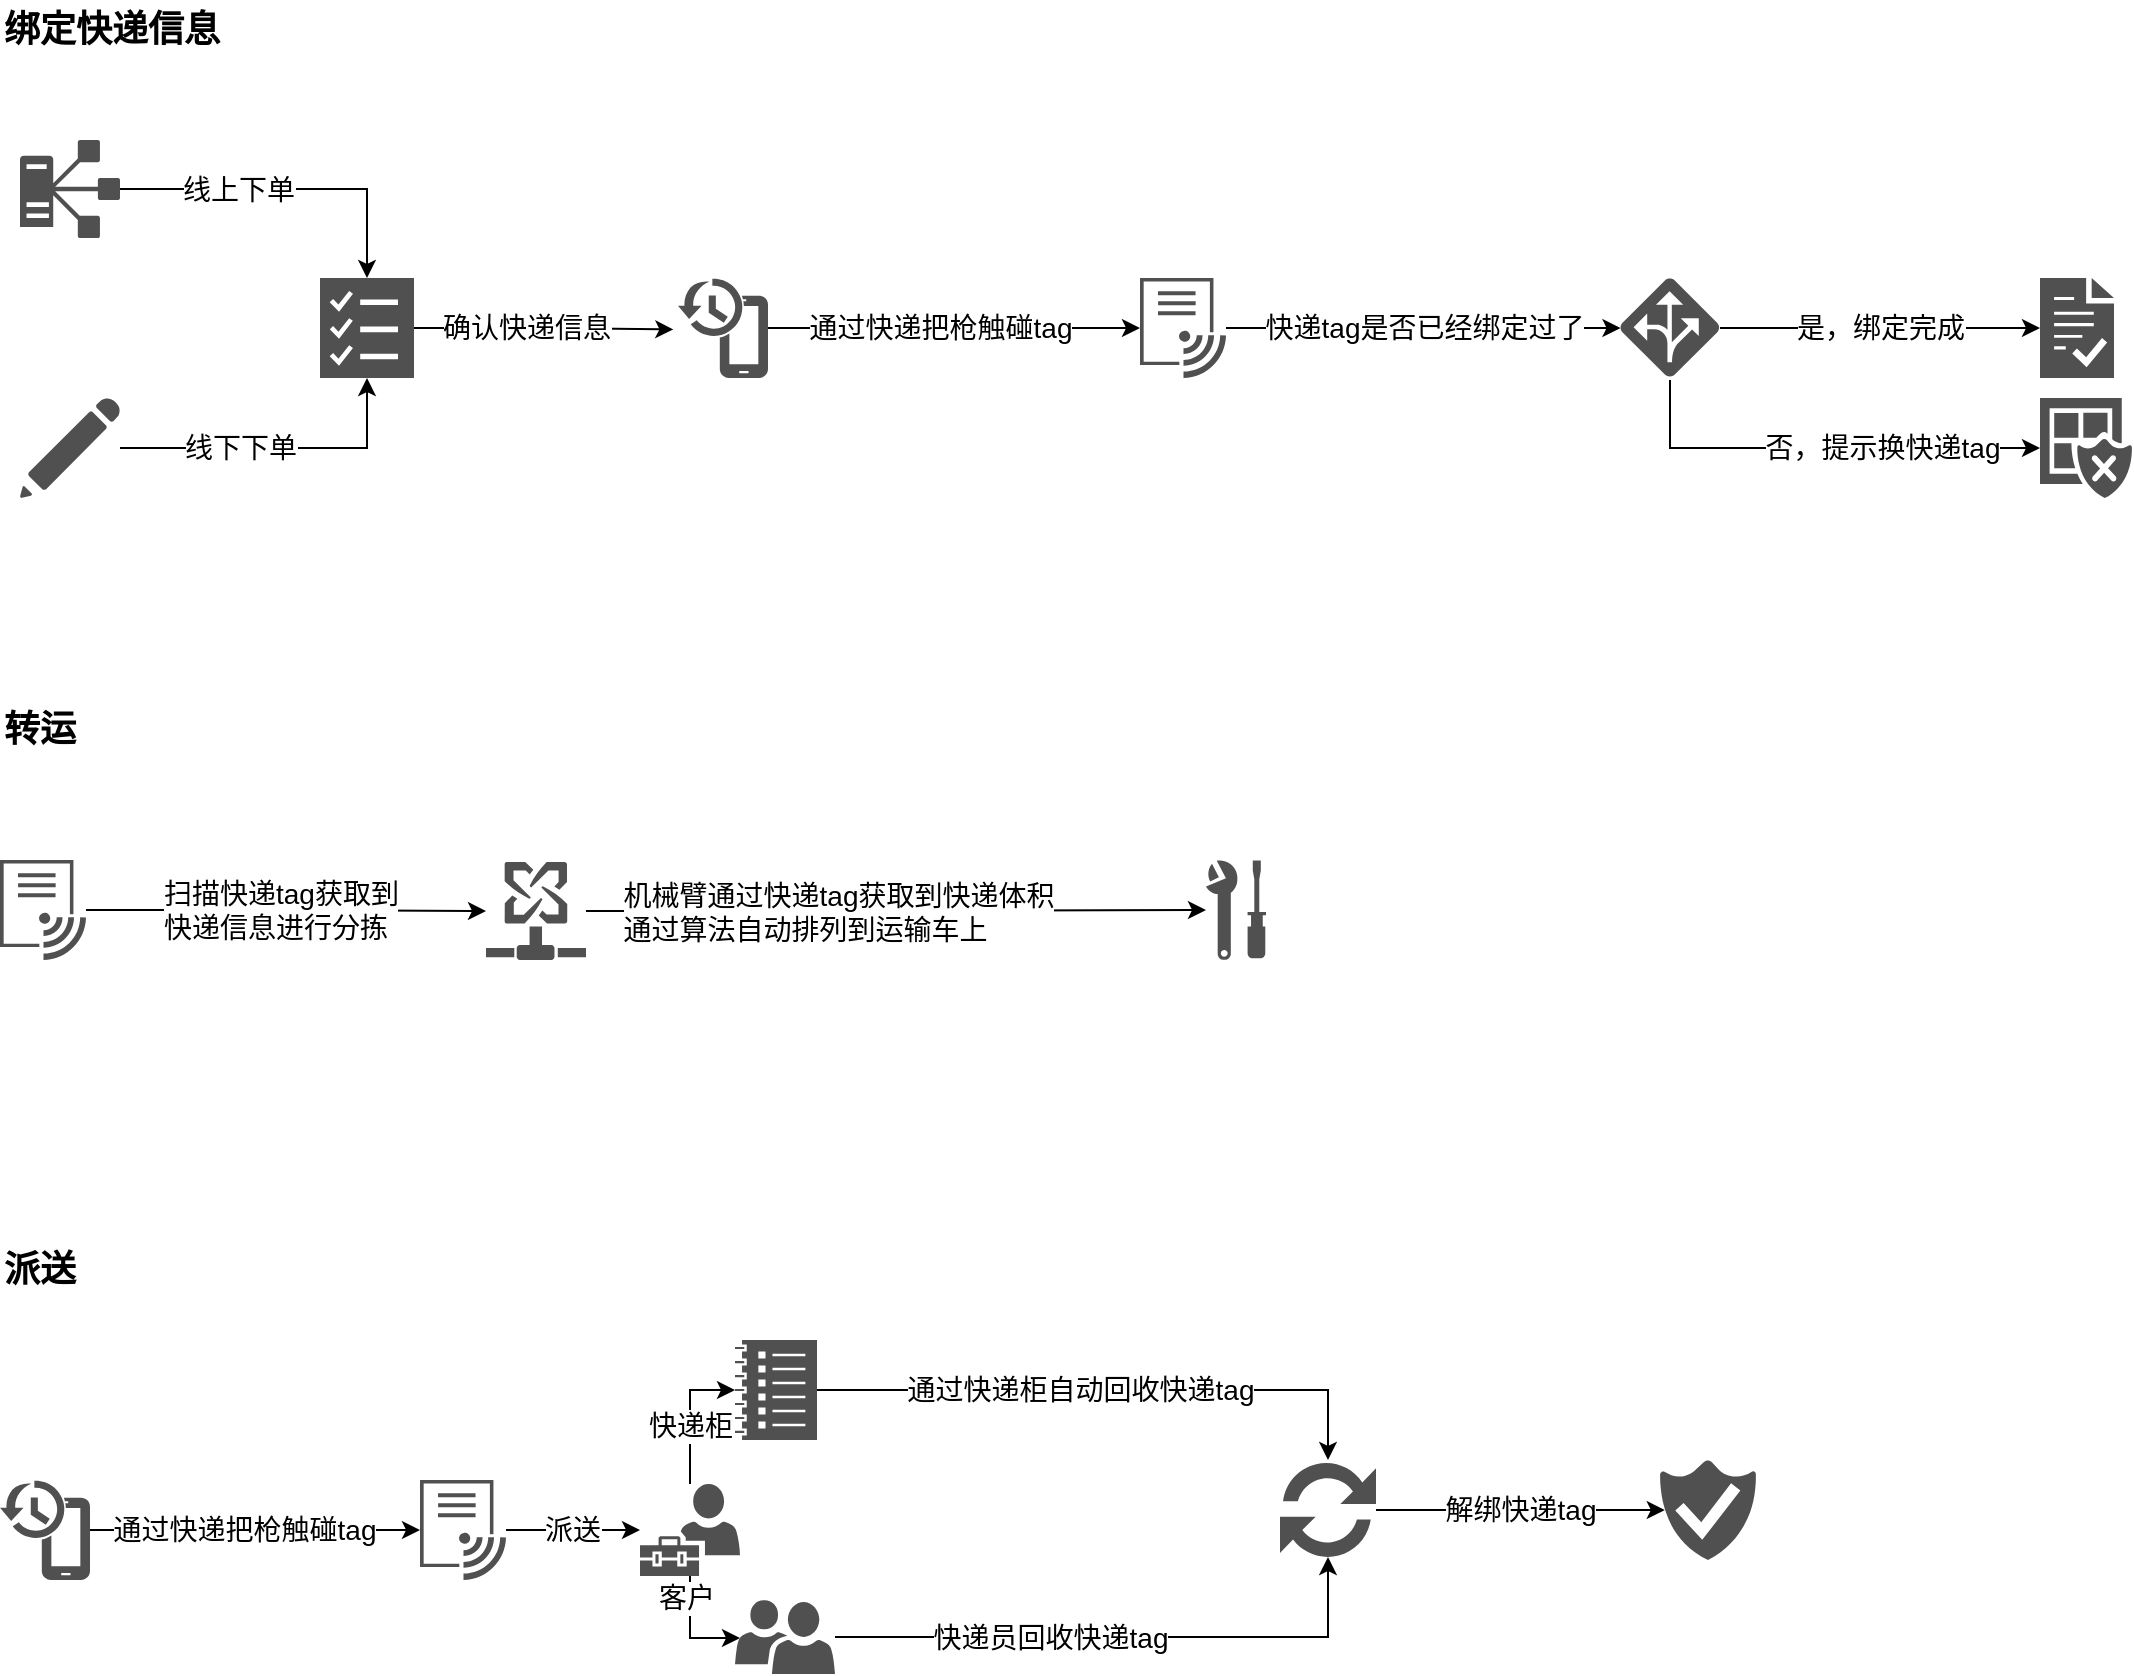 <mxfile version="20.6.2" type="github">
  <diagram id="Fca3ywSuGQ5VJgDzfbR-" name="第 1 页">
    <mxGraphModel dx="1581" dy="681" grid="1" gridSize="10" guides="1" tooltips="1" connect="1" arrows="1" fold="1" page="1" pageScale="1" pageWidth="827" pageHeight="1169" math="0" shadow="0">
      <root>
        <mxCell id="0" />
        <mxCell id="1" parent="0" />
        <mxCell id="42eqheZmhGi0w7P0Det9-1" value="&lt;b&gt;&lt;font style=&quot;font-size: 18px;&quot;&gt;绑定快递信息&lt;/font&gt;&lt;/b&gt;" style="text;html=1;strokeColor=none;fillColor=none;align=left;verticalAlign=middle;whiteSpace=wrap;rounded=0;" vertex="1" parent="1">
          <mxGeometry x="30" y="40" width="110" height="30" as="geometry" />
        </mxCell>
        <mxCell id="42eqheZmhGi0w7P0Det9-16" value="" style="sketch=0;pointerEvents=1;shadow=0;dashed=0;html=1;strokeColor=none;labelPosition=center;verticalLabelPosition=bottom;verticalAlign=top;align=center;fillColor=#505050;shape=mxgraph.mscae.intune.terms_and_conditions;fontSize=14;" vertex="1" parent="1">
          <mxGeometry x="1050" y="179" width="37" height="50" as="geometry" />
        </mxCell>
        <mxCell id="42eqheZmhGi0w7P0Det9-40" style="edgeStyle=orthogonalEdgeStyle;rounded=0;orthogonalLoop=1;jettySize=auto;html=1;entryX=-0.052;entryY=0.515;entryDx=0;entryDy=0;entryPerimeter=0;fontSize=14;" edge="1" parent="1" source="42eqheZmhGi0w7P0Det9-17" target="42eqheZmhGi0w7P0Det9-20">
          <mxGeometry relative="1" as="geometry" />
        </mxCell>
        <mxCell id="42eqheZmhGi0w7P0Det9-41" value="确认快递信息" style="edgeLabel;html=1;align=center;verticalAlign=middle;resizable=0;points=[];fontSize=14;" vertex="1" connectable="0" parent="42eqheZmhGi0w7P0Det9-40">
          <mxGeometry x="-0.139" y="2" relative="1" as="geometry">
            <mxPoint y="2" as="offset" />
          </mxGeometry>
        </mxCell>
        <mxCell id="42eqheZmhGi0w7P0Det9-17" value="" style="sketch=0;pointerEvents=1;shadow=0;dashed=0;html=1;strokeColor=none;labelPosition=center;verticalLabelPosition=bottom;verticalAlign=top;align=center;fillColor=#505050;shape=mxgraph.mscae.oms.assessments;fontSize=14;" vertex="1" parent="1">
          <mxGeometry x="190" y="179" width="47" height="50" as="geometry" />
        </mxCell>
        <mxCell id="42eqheZmhGi0w7P0Det9-35" style="edgeStyle=orthogonalEdgeStyle;rounded=0;orthogonalLoop=1;jettySize=auto;html=1;entryX=0.5;entryY=0;entryDx=0;entryDy=0;entryPerimeter=0;fontSize=14;" edge="1" parent="1" source="42eqheZmhGi0w7P0Det9-18" target="42eqheZmhGi0w7P0Det9-17">
          <mxGeometry relative="1" as="geometry" />
        </mxCell>
        <mxCell id="42eqheZmhGi0w7P0Det9-36" value="线上下单" style="edgeLabel;html=1;align=center;verticalAlign=middle;resizable=0;points=[];fontSize=14;" vertex="1" connectable="0" parent="42eqheZmhGi0w7P0Det9-35">
          <mxGeometry x="-0.297" y="-1" relative="1" as="geometry">
            <mxPoint y="-1" as="offset" />
          </mxGeometry>
        </mxCell>
        <mxCell id="42eqheZmhGi0w7P0Det9-18" value="" style="sketch=0;pointerEvents=1;shadow=0;dashed=0;html=1;strokeColor=none;labelPosition=center;verticalLabelPosition=bottom;verticalAlign=top;align=center;fillColor=#505050;shape=mxgraph.mscae.oms.dependency_monitor;fontSize=14;" vertex="1" parent="1">
          <mxGeometry x="40" y="110" width="50" height="49" as="geometry" />
        </mxCell>
        <mxCell id="42eqheZmhGi0w7P0Det9-42" style="edgeStyle=orthogonalEdgeStyle;rounded=0;orthogonalLoop=1;jettySize=auto;html=1;entryX=0;entryY=0.5;entryDx=0;entryDy=0;entryPerimeter=0;fontSize=14;" edge="1" parent="1" source="42eqheZmhGi0w7P0Det9-20" target="42eqheZmhGi0w7P0Det9-21">
          <mxGeometry relative="1" as="geometry" />
        </mxCell>
        <mxCell id="42eqheZmhGi0w7P0Det9-43" value="通过快递把枪触碰tag" style="edgeLabel;html=1;align=center;verticalAlign=middle;resizable=0;points=[];fontSize=14;" vertex="1" connectable="0" parent="42eqheZmhGi0w7P0Det9-42">
          <mxGeometry x="-0.162" y="-1" relative="1" as="geometry">
            <mxPoint x="8" y="-1" as="offset" />
          </mxGeometry>
        </mxCell>
        <mxCell id="42eqheZmhGi0w7P0Det9-20" value="" style="sketch=0;pointerEvents=1;shadow=0;dashed=0;html=1;strokeColor=none;labelPosition=center;verticalLabelPosition=bottom;verticalAlign=top;align=center;fillColor=#505050;shape=mxgraph.mscae.intune.device_history;fontSize=14;" vertex="1" parent="1">
          <mxGeometry x="369" y="179" width="45" height="50" as="geometry" />
        </mxCell>
        <mxCell id="42eqheZmhGi0w7P0Det9-158" value="快递tag是否已经绑定过了" style="edgeStyle=orthogonalEdgeStyle;rounded=0;orthogonalLoop=1;jettySize=auto;html=1;entryX=0.005;entryY=0.5;entryDx=0;entryDy=0;entryPerimeter=0;fontSize=14;" edge="1" parent="1" source="42eqheZmhGi0w7P0Det9-21" target="42eqheZmhGi0w7P0Det9-157">
          <mxGeometry relative="1" as="geometry" />
        </mxCell>
        <mxCell id="42eqheZmhGi0w7P0Det9-21" value="" style="sketch=0;pointerEvents=1;shadow=0;dashed=0;html=1;strokeColor=none;labelPosition=center;verticalLabelPosition=bottom;verticalAlign=top;align=center;fillColor=#505050;shape=mxgraph.mscae.intune.intune_wifi_profiles;fontSize=14;" vertex="1" parent="1">
          <mxGeometry x="600" y="179" width="43" height="50" as="geometry" />
        </mxCell>
        <mxCell id="42eqheZmhGi0w7P0Det9-33" style="edgeStyle=orthogonalEdgeStyle;rounded=0;orthogonalLoop=1;jettySize=auto;html=1;entryX=0.5;entryY=1;entryDx=0;entryDy=0;entryPerimeter=0;fontSize=14;" edge="1" parent="1" source="42eqheZmhGi0w7P0Det9-31" target="42eqheZmhGi0w7P0Det9-17">
          <mxGeometry relative="1" as="geometry" />
        </mxCell>
        <mxCell id="42eqheZmhGi0w7P0Det9-37" value="线下下单" style="edgeLabel;html=1;align=center;verticalAlign=middle;resizable=0;points=[];fontSize=14;" vertex="1" connectable="0" parent="42eqheZmhGi0w7P0Det9-33">
          <mxGeometry x="-0.349" y="-2" relative="1" as="geometry">
            <mxPoint x="8" y="-2" as="offset" />
          </mxGeometry>
        </mxCell>
        <mxCell id="42eqheZmhGi0w7P0Det9-31" value="" style="sketch=0;pointerEvents=1;shadow=0;dashed=0;html=1;strokeColor=none;labelPosition=center;verticalLabelPosition=bottom;verticalAlign=top;align=center;fillColor=#505050;shape=mxgraph.mscae.intune.subscription_portal;fontSize=14;" vertex="1" parent="1">
          <mxGeometry x="40" y="239" width="50" height="50" as="geometry" />
        </mxCell>
        <mxCell id="42eqheZmhGi0w7P0Det9-47" value="&lt;span style=&quot;font-size: 18px;&quot;&gt;&lt;b&gt;转运&lt;/b&gt;&lt;/span&gt;" style="text;html=1;strokeColor=none;fillColor=none;align=left;verticalAlign=middle;whiteSpace=wrap;rounded=0;" vertex="1" parent="1">
          <mxGeometry x="30" y="390" width="140" height="30" as="geometry" />
        </mxCell>
        <mxCell id="42eqheZmhGi0w7P0Det9-56" style="edgeStyle=orthogonalEdgeStyle;rounded=0;orthogonalLoop=1;jettySize=auto;html=1;entryX=0;entryY=0.5;entryDx=0;entryDy=0;entryPerimeter=0;fontSize=14;" edge="1" parent="1" source="42eqheZmhGi0w7P0Det9-58" target="42eqheZmhGi0w7P0Det9-59">
          <mxGeometry relative="1" as="geometry" />
        </mxCell>
        <mxCell id="42eqheZmhGi0w7P0Det9-57" value="通过快递把枪触碰tag" style="edgeLabel;html=1;align=center;verticalAlign=middle;resizable=0;points=[];fontSize=14;" vertex="1" connectable="0" parent="42eqheZmhGi0w7P0Det9-56">
          <mxGeometry x="-0.162" y="-1" relative="1" as="geometry">
            <mxPoint x="8" y="-1" as="offset" />
          </mxGeometry>
        </mxCell>
        <mxCell id="42eqheZmhGi0w7P0Det9-58" value="" style="sketch=0;pointerEvents=1;shadow=0;dashed=0;html=1;strokeColor=none;labelPosition=center;verticalLabelPosition=bottom;verticalAlign=top;align=center;fillColor=#505050;shape=mxgraph.mscae.intune.device_history;fontSize=14;" vertex="1" parent="1">
          <mxGeometry x="30" y="780" width="45" height="50" as="geometry" />
        </mxCell>
        <mxCell id="42eqheZmhGi0w7P0Det9-89" value="" style="edgeStyle=orthogonalEdgeStyle;rounded=0;orthogonalLoop=1;jettySize=auto;html=1;fontSize=14;" edge="1" parent="1" source="42eqheZmhGi0w7P0Det9-59" target="42eqheZmhGi0w7P0Det9-73">
          <mxGeometry relative="1" as="geometry" />
        </mxCell>
        <mxCell id="42eqheZmhGi0w7P0Det9-90" value="派送" style="edgeLabel;html=1;align=center;verticalAlign=middle;resizable=0;points=[];fontSize=14;" vertex="1" connectable="0" parent="42eqheZmhGi0w7P0Det9-89">
          <mxGeometry x="-0.016" y="3" relative="1" as="geometry">
            <mxPoint y="3" as="offset" />
          </mxGeometry>
        </mxCell>
        <mxCell id="42eqheZmhGi0w7P0Det9-59" value="" style="sketch=0;pointerEvents=1;shadow=0;dashed=0;html=1;strokeColor=none;labelPosition=center;verticalLabelPosition=bottom;verticalAlign=top;align=center;fillColor=#505050;shape=mxgraph.mscae.intune.intune_wifi_profiles;fontSize=14;" vertex="1" parent="1">
          <mxGeometry x="240" y="780" width="43" height="50" as="geometry" />
        </mxCell>
        <mxCell id="42eqheZmhGi0w7P0Det9-60" value="&lt;span style=&quot;font-size: 18px;&quot;&gt;&lt;b&gt;派送&lt;/b&gt;&lt;/span&gt;" style="text;html=1;strokeColor=none;fillColor=none;align=left;verticalAlign=middle;whiteSpace=wrap;rounded=0;" vertex="1" parent="1">
          <mxGeometry x="30" y="660" width="140" height="30" as="geometry" />
        </mxCell>
        <mxCell id="42eqheZmhGi0w7P0Det9-116" style="edgeStyle=orthogonalEdgeStyle;rounded=0;orthogonalLoop=1;jettySize=auto;html=1;fontSize=14;" edge="1" parent="1" source="42eqheZmhGi0w7P0Det9-66" target="42eqheZmhGi0w7P0Det9-115">
          <mxGeometry relative="1" as="geometry" />
        </mxCell>
        <mxCell id="42eqheZmhGi0w7P0Det9-119" value="通过快递柜自动回收快递tag" style="edgeLabel;html=1;align=center;verticalAlign=middle;resizable=0;points=[];fontSize=14;" vertex="1" connectable="0" parent="42eqheZmhGi0w7P0Det9-116">
          <mxGeometry x="-0.288" y="1" relative="1" as="geometry">
            <mxPoint x="28" y="1" as="offset" />
          </mxGeometry>
        </mxCell>
        <mxCell id="42eqheZmhGi0w7P0Det9-66" value="" style="sketch=0;pointerEvents=1;shadow=0;dashed=0;html=1;strokeColor=none;labelPosition=center;verticalLabelPosition=bottom;verticalAlign=top;align=center;fillColor=#505050;shape=mxgraph.mscae.oms.log_management;fontSize=18;" vertex="1" parent="1">
          <mxGeometry x="397.5" y="710" width="41" height="50" as="geometry" />
        </mxCell>
        <mxCell id="42eqheZmhGi0w7P0Det9-107" style="edgeStyle=orthogonalEdgeStyle;rounded=0;orthogonalLoop=1;jettySize=auto;html=1;entryX=0;entryY=0.5;entryDx=0;entryDy=0;entryPerimeter=0;fontSize=14;" edge="1" parent="1" source="42eqheZmhGi0w7P0Det9-73" target="42eqheZmhGi0w7P0Det9-66">
          <mxGeometry relative="1" as="geometry" />
        </mxCell>
        <mxCell id="42eqheZmhGi0w7P0Det9-109" value="快递柜" style="edgeLabel;html=1;align=center;verticalAlign=middle;resizable=0;points=[];fontSize=14;" vertex="1" connectable="0" parent="42eqheZmhGi0w7P0Det9-107">
          <mxGeometry x="-0.154" relative="1" as="geometry">
            <mxPoint as="offset" />
          </mxGeometry>
        </mxCell>
        <mxCell id="42eqheZmhGi0w7P0Det9-122" style="edgeStyle=orthogonalEdgeStyle;rounded=0;orthogonalLoop=1;jettySize=auto;html=1;entryX=0.05;entryY=0.5;entryDx=0;entryDy=0;entryPerimeter=0;fontSize=14;" edge="1" parent="1" source="42eqheZmhGi0w7P0Det9-73" target="42eqheZmhGi0w7P0Det9-76">
          <mxGeometry relative="1" as="geometry">
            <Array as="points">
              <mxPoint x="375" y="859" />
              <mxPoint x="400" y="859" />
            </Array>
          </mxGeometry>
        </mxCell>
        <mxCell id="42eqheZmhGi0w7P0Det9-123" value="客户" style="edgeLabel;html=1;align=center;verticalAlign=middle;resizable=0;points=[];fontSize=14;" vertex="1" connectable="0" parent="42eqheZmhGi0w7P0Det9-122">
          <mxGeometry x="-0.611" y="-2" relative="1" as="geometry">
            <mxPoint as="offset" />
          </mxGeometry>
        </mxCell>
        <mxCell id="42eqheZmhGi0w7P0Det9-73" value="" style="sketch=0;pointerEvents=1;shadow=0;dashed=0;html=1;strokeColor=none;labelPosition=center;verticalLabelPosition=bottom;verticalAlign=top;align=center;fillColor=#505050;shape=mxgraph.mscae.intune.user_management;fontSize=18;" vertex="1" parent="1">
          <mxGeometry x="350" y="782" width="50" height="46" as="geometry" />
        </mxCell>
        <mxCell id="42eqheZmhGi0w7P0Det9-117" style="edgeStyle=orthogonalEdgeStyle;rounded=0;orthogonalLoop=1;jettySize=auto;html=1;entryX=0.5;entryY=0.97;entryDx=0;entryDy=0;entryPerimeter=0;fontSize=14;" edge="1" parent="1" source="42eqheZmhGi0w7P0Det9-76" target="42eqheZmhGi0w7P0Det9-115">
          <mxGeometry relative="1" as="geometry" />
        </mxCell>
        <mxCell id="42eqheZmhGi0w7P0Det9-118" value="快递员回收快递tag" style="edgeLabel;html=1;align=center;verticalAlign=middle;resizable=0;points=[];fontSize=14;" vertex="1" connectable="0" parent="42eqheZmhGi0w7P0Det9-117">
          <mxGeometry x="-0.385" y="2" relative="1" as="geometry">
            <mxPoint x="19" y="2" as="offset" />
          </mxGeometry>
        </mxCell>
        <mxCell id="42eqheZmhGi0w7P0Det9-76" value="" style="sketch=0;pointerEvents=1;shadow=0;dashed=0;html=1;strokeColor=none;labelPosition=center;verticalLabelPosition=bottom;verticalAlign=top;align=center;fillColor=#505050;shape=mxgraph.mscae.intune.user_group;fontSize=18;" vertex="1" parent="1">
          <mxGeometry x="397.5" y="840" width="50" height="37" as="geometry" />
        </mxCell>
        <mxCell id="42eqheZmhGi0w7P0Det9-154" value="" style="edgeStyle=orthogonalEdgeStyle;rounded=0;orthogonalLoop=1;jettySize=auto;html=1;fontSize=14;" edge="1" parent="1" source="42eqheZmhGi0w7P0Det9-100" target="42eqheZmhGi0w7P0Det9-151">
          <mxGeometry relative="1" as="geometry" />
        </mxCell>
        <mxCell id="42eqheZmhGi0w7P0Det9-155" value="机械臂通过快递tag获取到快递体积&lt;br&gt;&lt;div style=&quot;text-align: left;&quot;&gt;通过算法自动排列到运输车上&lt;/div&gt;" style="edgeLabel;html=1;align=center;verticalAlign=middle;resizable=0;points=[];fontSize=14;" vertex="1" connectable="0" parent="42eqheZmhGi0w7P0Det9-154">
          <mxGeometry x="-0.187" relative="1" as="geometry">
            <mxPoint as="offset" />
          </mxGeometry>
        </mxCell>
        <mxCell id="42eqheZmhGi0w7P0Det9-100" value="" style="sketch=0;pointerEvents=1;shadow=0;dashed=0;html=1;strokeColor=none;labelPosition=center;verticalLabelPosition=bottom;verticalAlign=top;align=center;fillColor=#505050;shape=mxgraph.mscae.intune.exchange_connector;fontSize=14;" vertex="1" parent="1">
          <mxGeometry x="273" y="471" width="50" height="49" as="geometry" />
        </mxCell>
        <mxCell id="42eqheZmhGi0w7P0Det9-144" value="解绑快递tag" style="edgeStyle=orthogonalEdgeStyle;rounded=0;orthogonalLoop=1;jettySize=auto;html=1;entryX=0.05;entryY=0.5;entryDx=0;entryDy=0;entryPerimeter=0;fontSize=14;" edge="1" parent="1" source="42eqheZmhGi0w7P0Det9-115" target="42eqheZmhGi0w7P0Det9-143">
          <mxGeometry relative="1" as="geometry" />
        </mxCell>
        <mxCell id="42eqheZmhGi0w7P0Det9-115" value="" style="sketch=0;pointerEvents=1;shadow=0;dashed=0;html=1;strokeColor=none;labelPosition=center;verticalLabelPosition=bottom;verticalAlign=top;align=center;fillColor=#505050;shape=mxgraph.mscae.intune.update;fontSize=14;" vertex="1" parent="1">
          <mxGeometry x="670" y="770" width="48" height="50" as="geometry" />
        </mxCell>
        <mxCell id="42eqheZmhGi0w7P0Det9-143" value="" style="sketch=0;pointerEvents=1;shadow=0;dashed=0;html=1;strokeColor=none;labelPosition=center;verticalLabelPosition=bottom;verticalAlign=top;align=center;fillColor=#505050;shape=mxgraph.mscae.intune.end_protection;fontSize=14;" vertex="1" parent="1">
          <mxGeometry x="860" y="770" width="48" height="50" as="geometry" />
        </mxCell>
        <mxCell id="42eqheZmhGi0w7P0Det9-149" value="" style="edgeStyle=orthogonalEdgeStyle;rounded=0;orthogonalLoop=1;jettySize=auto;html=1;fontSize=14;" edge="1" parent="1" source="42eqheZmhGi0w7P0Det9-145" target="42eqheZmhGi0w7P0Det9-100">
          <mxGeometry relative="1" as="geometry" />
        </mxCell>
        <mxCell id="42eqheZmhGi0w7P0Det9-150" value="扫描快递tag获取到&lt;br&gt;快递信息进行分拣" style="edgeLabel;html=1;align=left;verticalAlign=middle;resizable=0;points=[];fontSize=14;" vertex="1" connectable="0" parent="42eqheZmhGi0w7P0Det9-149">
          <mxGeometry x="-0.154" relative="1" as="geometry">
            <mxPoint x="-48" as="offset" />
          </mxGeometry>
        </mxCell>
        <mxCell id="42eqheZmhGi0w7P0Det9-145" value="" style="sketch=0;pointerEvents=1;shadow=0;dashed=0;html=1;strokeColor=none;labelPosition=center;verticalLabelPosition=bottom;verticalAlign=top;align=center;fillColor=#505050;shape=mxgraph.mscae.intune.intune_wifi_profiles;fontSize=14;" vertex="1" parent="1">
          <mxGeometry x="30" y="470" width="43" height="50" as="geometry" />
        </mxCell>
        <mxCell id="42eqheZmhGi0w7P0Det9-151" value="" style="sketch=0;pointerEvents=1;shadow=0;dashed=0;html=1;strokeColor=none;labelPosition=center;verticalLabelPosition=bottom;verticalAlign=top;align=center;fillColor=#505050;shape=mxgraph.mscae.intune.administration;fontSize=14;" vertex="1" parent="1">
          <mxGeometry x="633" y="470" width="30" height="50" as="geometry" />
        </mxCell>
        <mxCell id="42eqheZmhGi0w7P0Det9-159" value="是，绑定完成" style="edgeStyle=orthogonalEdgeStyle;rounded=0;orthogonalLoop=1;jettySize=auto;html=1;entryX=0;entryY=0.5;entryDx=0;entryDy=0;entryPerimeter=0;fontSize=14;" edge="1" parent="1" source="42eqheZmhGi0w7P0Det9-157" target="42eqheZmhGi0w7P0Det9-16">
          <mxGeometry relative="1" as="geometry" />
        </mxCell>
        <mxCell id="42eqheZmhGi0w7P0Det9-161" style="edgeStyle=orthogonalEdgeStyle;rounded=0;orthogonalLoop=1;jettySize=auto;html=1;entryX=0;entryY=0.5;entryDx=0;entryDy=0;entryPerimeter=0;fontSize=14;" edge="1" parent="1" target="42eqheZmhGi0w7P0Det9-160">
          <mxGeometry relative="1" as="geometry">
            <mxPoint x="865" y="230" as="sourcePoint" />
            <Array as="points">
              <mxPoint x="865" y="264" />
            </Array>
          </mxGeometry>
        </mxCell>
        <mxCell id="42eqheZmhGi0w7P0Det9-162" value="否，提示换快递tag" style="edgeLabel;html=1;align=center;verticalAlign=middle;resizable=0;points=[];fontSize=14;" vertex="1" connectable="0" parent="42eqheZmhGi0w7P0Det9-161">
          <mxGeometry x="0.217" y="-1" relative="1" as="geometry">
            <mxPoint x="6" y="-1" as="offset" />
          </mxGeometry>
        </mxCell>
        <mxCell id="42eqheZmhGi0w7P0Det9-157" value="" style="sketch=0;pointerEvents=1;shadow=0;dashed=0;html=1;strokeColor=none;labelPosition=center;verticalLabelPosition=bottom;verticalAlign=top;align=center;fillColor=#505050;shape=mxgraph.mscae.oms.wire_data;fontSize=14;" vertex="1" parent="1">
          <mxGeometry x="840" y="179" width="50" height="50" as="geometry" />
        </mxCell>
        <mxCell id="42eqheZmhGi0w7P0Det9-160" value="" style="sketch=0;pointerEvents=1;shadow=0;dashed=0;html=1;strokeColor=none;labelPosition=center;verticalLabelPosition=bottom;verticalAlign=top;align=center;fillColor=#505050;shape=mxgraph.mscae.intune.noncompliant_apps;fontSize=14;" vertex="1" parent="1">
          <mxGeometry x="1050" y="239" width="46" height="50" as="geometry" />
        </mxCell>
      </root>
    </mxGraphModel>
  </diagram>
</mxfile>
